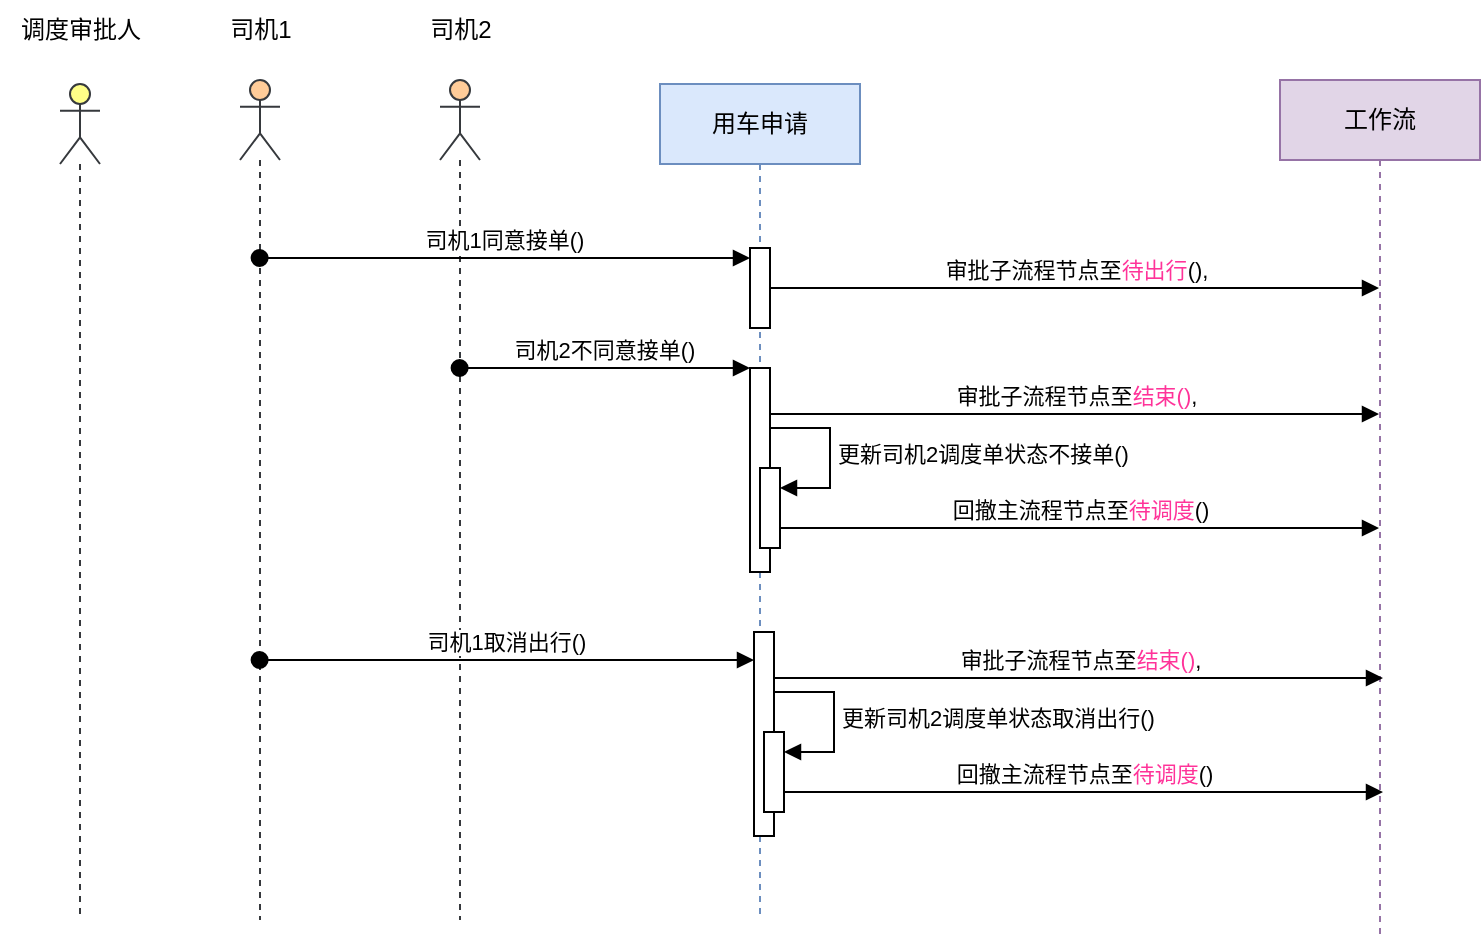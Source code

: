 <mxfile version="23.1.5" type="github">
  <diagram name="Page-1" id="2YBvvXClWsGukQMizWep">
    <mxGraphModel dx="1430" dy="757" grid="1" gridSize="10" guides="1" tooltips="1" connect="1" arrows="1" fold="1" page="1" pageScale="1" pageWidth="850" pageHeight="1100" math="0" shadow="0">
      <root>
        <mxCell id="0" />
        <mxCell id="1" parent="0" />
        <mxCell id="D4wGT1ROHJTCQSgqDbSM-5" value="" style="shape=umlLifeline;perimeter=lifelinePerimeter;whiteSpace=wrap;html=1;container=1;dropTarget=0;collapsible=0;recursiveResize=0;outlineConnect=0;portConstraint=eastwest;newEdgeStyle={&quot;curved&quot;:0,&quot;rounded&quot;:0};participant=umlActor;fillColor=#ffff88;strokeColor=#36393d;" vertex="1" parent="1">
          <mxGeometry x="150" y="72" width="20" height="418" as="geometry" />
        </mxCell>
        <mxCell id="D4wGT1ROHJTCQSgqDbSM-6" value="调度审批人" style="text;html=1;align=center;verticalAlign=middle;resizable=0;points=[];autosize=1;strokeColor=none;fillColor=none;" vertex="1" parent="1">
          <mxGeometry x="120" y="30" width="80" height="30" as="geometry" />
        </mxCell>
        <mxCell id="D4wGT1ROHJTCQSgqDbSM-7" value="" style="shape=umlLifeline;perimeter=lifelinePerimeter;whiteSpace=wrap;html=1;container=1;dropTarget=0;collapsible=0;recursiveResize=0;outlineConnect=0;portConstraint=eastwest;newEdgeStyle={&quot;curved&quot;:0,&quot;rounded&quot;:0};participant=umlActor;fillColor=#ffcc99;strokeColor=#36393d;" vertex="1" parent="1">
          <mxGeometry x="240" y="70" width="20" height="420" as="geometry" />
        </mxCell>
        <mxCell id="D4wGT1ROHJTCQSgqDbSM-8" value="司机1" style="text;html=1;align=center;verticalAlign=middle;resizable=0;points=[];autosize=1;strokeColor=none;fillColor=none;" vertex="1" parent="1">
          <mxGeometry x="225" y="30" width="50" height="30" as="geometry" />
        </mxCell>
        <mxCell id="D4wGT1ROHJTCQSgqDbSM-10" value="用车申请" style="shape=umlLifeline;perimeter=lifelinePerimeter;whiteSpace=wrap;html=1;container=1;dropTarget=0;collapsible=0;recursiveResize=0;outlineConnect=0;portConstraint=eastwest;newEdgeStyle={&quot;curved&quot;:0,&quot;rounded&quot;:0};fillColor=#dae8fc;strokeColor=#6c8ebf;" vertex="1" parent="1">
          <mxGeometry x="450" y="72" width="100" height="418" as="geometry" />
        </mxCell>
        <mxCell id="D4wGT1ROHJTCQSgqDbSM-57" value="" style="html=1;points=[[0,0,0,0,5],[0,1,0,0,-5],[1,0,0,0,5],[1,1,0,0,-5]];perimeter=orthogonalPerimeter;outlineConnect=0;targetShapes=umlLifeline;portConstraint=eastwest;newEdgeStyle={&quot;curved&quot;:0,&quot;rounded&quot;:0};" vertex="1" parent="D4wGT1ROHJTCQSgqDbSM-10">
          <mxGeometry x="45" y="82" width="10" height="40" as="geometry" />
        </mxCell>
        <mxCell id="D4wGT1ROHJTCQSgqDbSM-64" value="" style="html=1;points=[[0,0,0,0,5],[0,1,0,0,-5],[1,0,0,0,5],[1,1,0,0,-5]];perimeter=orthogonalPerimeter;outlineConnect=0;targetShapes=umlLifeline;portConstraint=eastwest;newEdgeStyle={&quot;curved&quot;:0,&quot;rounded&quot;:0};" vertex="1" parent="D4wGT1ROHJTCQSgqDbSM-10">
          <mxGeometry x="45" y="142" width="10" height="102" as="geometry" />
        </mxCell>
        <mxCell id="D4wGT1ROHJTCQSgqDbSM-65" value="" style="html=1;points=[[0,0,0,0,5],[0,1,0,0,-5],[1,0,0,0,5],[1,1,0,0,-5]];perimeter=orthogonalPerimeter;outlineConnect=0;targetShapes=umlLifeline;portConstraint=eastwest;newEdgeStyle={&quot;curved&quot;:0,&quot;rounded&quot;:0};" vertex="1" parent="D4wGT1ROHJTCQSgqDbSM-10">
          <mxGeometry x="50" y="192" width="10" height="40" as="geometry" />
        </mxCell>
        <mxCell id="D4wGT1ROHJTCQSgqDbSM-66" value="更新司机2调度单状态不接单()" style="html=1;align=left;spacingLeft=2;endArrow=block;rounded=0;edgeStyle=orthogonalEdgeStyle;curved=0;rounded=0;" edge="1" target="D4wGT1ROHJTCQSgqDbSM-65" parent="D4wGT1ROHJTCQSgqDbSM-10">
          <mxGeometry relative="1" as="geometry">
            <mxPoint x="55" y="172" as="sourcePoint" />
            <Array as="points">
              <mxPoint x="85" y="202" />
            </Array>
          </mxGeometry>
        </mxCell>
        <mxCell id="D4wGT1ROHJTCQSgqDbSM-11" value="" style="shape=umlLifeline;perimeter=lifelinePerimeter;whiteSpace=wrap;html=1;container=1;dropTarget=0;collapsible=0;recursiveResize=0;outlineConnect=0;portConstraint=eastwest;newEdgeStyle={&quot;curved&quot;:0,&quot;rounded&quot;:0};participant=umlActor;fillColor=#ffcc99;strokeColor=#36393d;" vertex="1" parent="1">
          <mxGeometry x="340" y="70" width="20" height="420" as="geometry" />
        </mxCell>
        <mxCell id="D4wGT1ROHJTCQSgqDbSM-13" value="司机2" style="text;html=1;align=center;verticalAlign=middle;resizable=0;points=[];autosize=1;strokeColor=none;fillColor=none;" vertex="1" parent="1">
          <mxGeometry x="325" y="30" width="50" height="30" as="geometry" />
        </mxCell>
        <mxCell id="D4wGT1ROHJTCQSgqDbSM-39" value="工作流" style="shape=umlLifeline;perimeter=lifelinePerimeter;whiteSpace=wrap;html=1;container=1;dropTarget=0;collapsible=0;recursiveResize=0;outlineConnect=0;portConstraint=eastwest;newEdgeStyle={&quot;curved&quot;:0,&quot;rounded&quot;:0};fillColor=#e1d5e7;strokeColor=#9673a6;" vertex="1" parent="1">
          <mxGeometry x="760" y="70" width="100" height="430" as="geometry" />
        </mxCell>
        <mxCell id="D4wGT1ROHJTCQSgqDbSM-58" value="司机1同意接单()" style="html=1;verticalAlign=bottom;startArrow=oval;endArrow=block;startSize=8;curved=0;rounded=0;entryX=0;entryY=0;entryDx=0;entryDy=5;" edge="1" target="D4wGT1ROHJTCQSgqDbSM-57" parent="1">
          <mxGeometry relative="1" as="geometry">
            <mxPoint x="249.81" y="159" as="sourcePoint" />
          </mxGeometry>
        </mxCell>
        <mxCell id="D4wGT1ROHJTCQSgqDbSM-59" value="审批子流程节点至&lt;font color=&quot;#ff3399&quot;&gt;待出行&lt;/font&gt;()," style="html=1;verticalAlign=bottom;endArrow=block;curved=0;rounded=0;" edge="1" parent="1" source="D4wGT1ROHJTCQSgqDbSM-57">
          <mxGeometry width="80" relative="1" as="geometry">
            <mxPoint x="665" y="247" as="sourcePoint" />
            <mxPoint x="809.5" y="174" as="targetPoint" />
          </mxGeometry>
        </mxCell>
        <mxCell id="D4wGT1ROHJTCQSgqDbSM-61" value="司机2不同意接单()" style="html=1;verticalAlign=bottom;startArrow=oval;endArrow=block;startSize=8;curved=0;rounded=0;" edge="1" parent="1" target="D4wGT1ROHJTCQSgqDbSM-64">
          <mxGeometry relative="1" as="geometry">
            <mxPoint x="349.81" y="214" as="sourcePoint" />
            <mxPoint x="655" y="299" as="targetPoint" />
          </mxGeometry>
        </mxCell>
        <mxCell id="D4wGT1ROHJTCQSgqDbSM-62" value="审批子流程节点至&lt;font color=&quot;#ff3399&quot;&gt;结束()&lt;/font&gt;," style="html=1;verticalAlign=bottom;endArrow=block;curved=0;rounded=0;" edge="1" parent="1">
          <mxGeometry x="0.002" width="80" relative="1" as="geometry">
            <mxPoint x="505" y="237" as="sourcePoint" />
            <mxPoint x="809.5" y="237" as="targetPoint" />
            <mxPoint as="offset" />
          </mxGeometry>
        </mxCell>
        <mxCell id="D4wGT1ROHJTCQSgqDbSM-67" value="回撤主流程节点至&lt;font color=&quot;#ff3399&quot;&gt;待调度&lt;/font&gt;()" style="html=1;verticalAlign=bottom;endArrow=block;curved=0;rounded=0;" edge="1" parent="1">
          <mxGeometry width="80" relative="1" as="geometry">
            <mxPoint x="510" y="294" as="sourcePoint" />
            <mxPoint x="809.5" y="294" as="targetPoint" />
          </mxGeometry>
        </mxCell>
        <mxCell id="D4wGT1ROHJTCQSgqDbSM-68" value="" style="html=1;points=[[0,0,0,0,5],[0,1,0,0,-5],[1,0,0,0,5],[1,1,0,0,-5]];perimeter=orthogonalPerimeter;outlineConnect=0;targetShapes=umlLifeline;portConstraint=eastwest;newEdgeStyle={&quot;curved&quot;:0,&quot;rounded&quot;:0};" vertex="1" parent="1">
          <mxGeometry x="497" y="346" width="10" height="102" as="geometry" />
        </mxCell>
        <mxCell id="D4wGT1ROHJTCQSgqDbSM-69" value="" style="html=1;points=[[0,0,0,0,5],[0,1,0,0,-5],[1,0,0,0,5],[1,1,0,0,-5]];perimeter=orthogonalPerimeter;outlineConnect=0;targetShapes=umlLifeline;portConstraint=eastwest;newEdgeStyle={&quot;curved&quot;:0,&quot;rounded&quot;:0};" vertex="1" parent="1">
          <mxGeometry x="502" y="396" width="10" height="40" as="geometry" />
        </mxCell>
        <mxCell id="D4wGT1ROHJTCQSgqDbSM-70" value="更新司机2调度单状态取消出行()" style="html=1;align=left;spacingLeft=2;endArrow=block;rounded=0;edgeStyle=orthogonalEdgeStyle;curved=0;rounded=0;" edge="1" parent="1" target="D4wGT1ROHJTCQSgqDbSM-69">
          <mxGeometry relative="1" as="geometry">
            <mxPoint x="507" y="376" as="sourcePoint" />
            <Array as="points">
              <mxPoint x="537" y="406" />
            </Array>
          </mxGeometry>
        </mxCell>
        <mxCell id="D4wGT1ROHJTCQSgqDbSM-71" value="司机1取消出行()" style="html=1;verticalAlign=bottom;startArrow=oval;endArrow=block;startSize=8;curved=0;rounded=0;" edge="1" parent="1">
          <mxGeometry relative="1" as="geometry">
            <mxPoint x="249.81" y="360" as="sourcePoint" />
            <mxPoint x="497.0" y="360" as="targetPoint" />
          </mxGeometry>
        </mxCell>
        <mxCell id="D4wGT1ROHJTCQSgqDbSM-72" value="审批子流程节点至&lt;font color=&quot;#ff3399&quot;&gt;结束()&lt;/font&gt;," style="html=1;verticalAlign=bottom;endArrow=block;curved=0;rounded=0;" edge="1" parent="1">
          <mxGeometry x="0.002" width="80" relative="1" as="geometry">
            <mxPoint x="507" y="369" as="sourcePoint" />
            <mxPoint x="811.5" y="369" as="targetPoint" />
            <mxPoint as="offset" />
          </mxGeometry>
        </mxCell>
        <mxCell id="D4wGT1ROHJTCQSgqDbSM-73" value="回撤主流程节点至&lt;font color=&quot;#ff3399&quot;&gt;待调度&lt;/font&gt;()" style="html=1;verticalAlign=bottom;endArrow=block;curved=0;rounded=0;" edge="1" parent="1">
          <mxGeometry width="80" relative="1" as="geometry">
            <mxPoint x="512" y="426" as="sourcePoint" />
            <mxPoint x="811.5" y="426" as="targetPoint" />
          </mxGeometry>
        </mxCell>
      </root>
    </mxGraphModel>
  </diagram>
</mxfile>
